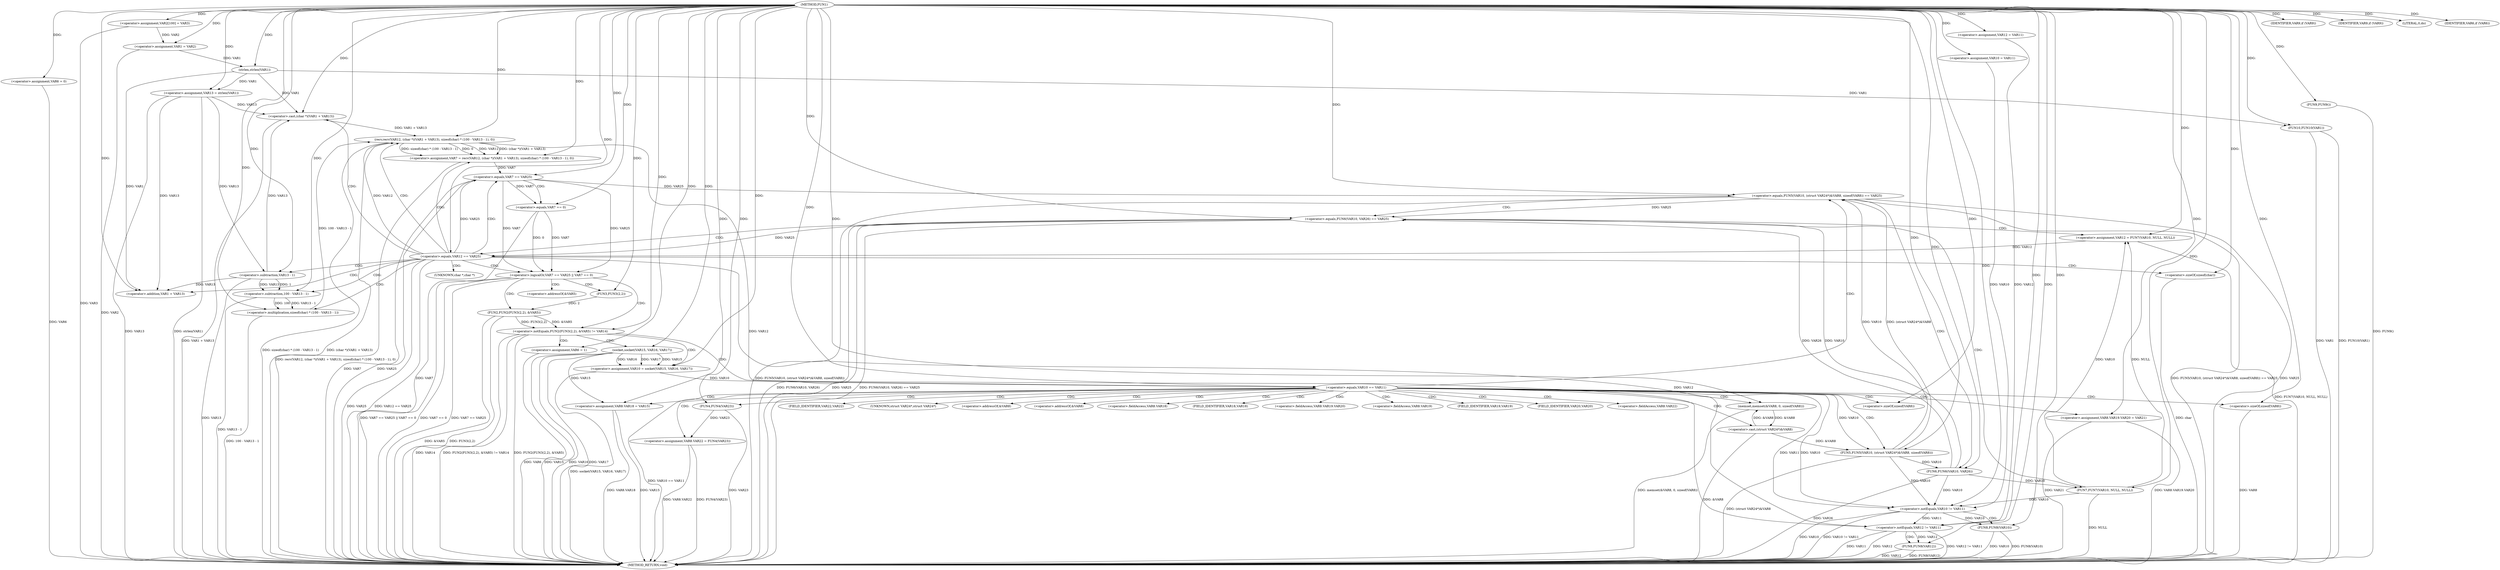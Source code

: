digraph FUN1 {  
"1000100" [label = "(METHOD,FUN1)" ]
"1000272" [label = "(METHOD_RETURN,void)" ]
"1000104" [label = "(<operator>.assignment,VAR2[100] = VAR3)" ]
"1000107" [label = "(<operator>.assignment,VAR1 = VAR2)" ]
"1000113" [label = "(<operator>.assignment,VAR6 = 0)" ]
"1000120" [label = "(<operator>.assignment,VAR10 = VAR11)" ]
"1000124" [label = "(<operator>.assignment,VAR12 = VAR11)" ]
"1000128" [label = "(<operator>.assignment,VAR13 = strlen(VAR1))" ]
"1000130" [label = "(strlen,strlen(VAR1))" ]
"1000135" [label = "(<operator>.notEquals,FUN2(FUN3(2,2), &VAR5) != VAR14)" ]
"1000136" [label = "(FUN2,FUN2(FUN3(2,2), &VAR5))" ]
"1000137" [label = "(FUN3,FUN3(2,2))" ]
"1000145" [label = "(<operator>.assignment,VAR6 = 1)" ]
"1000148" [label = "(<operator>.assignment,VAR10 = socket(VAR15, VAR16, VAR17))" ]
"1000150" [label = "(socket,socket(VAR15, VAR16, VAR17))" ]
"1000155" [label = "(<operator>.equals,VAR10 == VAR11)" ]
"1000160" [label = "(memset,memset(&VAR8, 0, sizeof(VAR8)))" ]
"1000164" [label = "(<operator>.sizeOf,sizeof(VAR8))" ]
"1000166" [label = "(<operator>.assignment,VAR8.VAR18 = VAR15)" ]
"1000171" [label = "(<operator>.assignment,VAR8.VAR19.VAR20 = VAR21)" ]
"1000178" [label = "(<operator>.assignment,VAR8.VAR22 = FUN4(VAR23))" ]
"1000182" [label = "(FUN4,FUN4(VAR23))" ]
"1000185" [label = "(<operator>.equals,FUN5(VAR10, (struct VAR24*)&VAR8, sizeof(VAR8)) == VAR25)" ]
"1000186" [label = "(FUN5,FUN5(VAR10, (struct VAR24*)&VAR8, sizeof(VAR8)))" ]
"1000188" [label = "(<operator>.cast,(struct VAR24*)&VAR8)" ]
"1000192" [label = "(<operator>.sizeOf,sizeof(VAR8))" ]
"1000198" [label = "(<operator>.equals,FUN6(VAR10, VAR26) == VAR25)" ]
"1000199" [label = "(FUN6,FUN6(VAR10, VAR26))" ]
"1000205" [label = "(<operator>.assignment,VAR12 = FUN7(VAR10, NULL, NULL))" ]
"1000207" [label = "(FUN7,FUN7(VAR10, NULL, NULL))" ]
"1000212" [label = "(<operator>.equals,VAR12 == VAR25)" ]
"1000217" [label = "(<operator>.assignment,VAR7 = recv(VAR12, (char *)(VAR1 + VAR13), sizeof(char) * (100 - VAR13 - 1), 0))" ]
"1000219" [label = "(recv,recv(VAR12, (char *)(VAR1 + VAR13), sizeof(char) * (100 - VAR13 - 1), 0))" ]
"1000221" [label = "(<operator>.cast,(char *)(VAR1 + VAR13))" ]
"1000223" [label = "(<operator>.addition,VAR1 + VAR13)" ]
"1000226" [label = "(<operator>.multiplication,sizeof(char) * (100 - VAR13 - 1))" ]
"1000227" [label = "(<operator>.sizeOf,sizeof(char))" ]
"1000229" [label = "(<operator>.subtraction,100 - VAR13 - 1)" ]
"1000231" [label = "(<operator>.subtraction,VAR13 - 1)" ]
"1000236" [label = "(<operator>.logicalOr,VAR7 == VAR25 || VAR7 == 0)" ]
"1000237" [label = "(<operator>.equals,VAR7 == VAR25)" ]
"1000240" [label = "(<operator>.equals,VAR7 == 0)" ]
"1000246" [label = "(IDENTIFIER,VAR9,if (VAR9))" ]
"1000249" [label = "(IDENTIFIER,VAR9,if (VAR9))" ]
"1000251" [label = "(LITERAL,0,do)" ]
"1000253" [label = "(<operator>.notEquals,VAR10 != VAR11)" ]
"1000257" [label = "(FUN8,FUN8(VAR10))" ]
"1000260" [label = "(<operator>.notEquals,VAR12 != VAR11)" ]
"1000264" [label = "(FUN8,FUN8(VAR12))" ]
"1000267" [label = "(IDENTIFIER,VAR6,if (VAR6))" ]
"1000269" [label = "(FUN9,FUN9())" ]
"1000270" [label = "(FUN10,FUN10(VAR1))" ]
"1000140" [label = "(<operator>.addressOf,&VAR5)" ]
"1000161" [label = "(<operator>.addressOf,&VAR8)" ]
"1000167" [label = "(<operator>.fieldAccess,VAR8.VAR18)" ]
"1000169" [label = "(FIELD_IDENTIFIER,VAR18,VAR18)" ]
"1000172" [label = "(<operator>.fieldAccess,VAR8.VAR19.VAR20)" ]
"1000173" [label = "(<operator>.fieldAccess,VAR8.VAR19)" ]
"1000175" [label = "(FIELD_IDENTIFIER,VAR19,VAR19)" ]
"1000176" [label = "(FIELD_IDENTIFIER,VAR20,VAR20)" ]
"1000179" [label = "(<operator>.fieldAccess,VAR8.VAR22)" ]
"1000181" [label = "(FIELD_IDENTIFIER,VAR22,VAR22)" ]
"1000189" [label = "(UNKNOWN,struct VAR24*,struct VAR24*)" ]
"1000190" [label = "(<operator>.addressOf,&VAR8)" ]
"1000222" [label = "(UNKNOWN,char *,char *)" ]
  "1000185" -> "1000272"  [ label = "DDG: FUN5(VAR10, (struct VAR24*)&VAR8, sizeof(VAR8)) == VAR25"] 
  "1000264" -> "1000272"  [ label = "DDG: FUN8(VAR12)"] 
  "1000229" -> "1000272"  [ label = "DDG: VAR13 - 1"] 
  "1000178" -> "1000272"  [ label = "DDG: FUN4(VAR23)"] 
  "1000186" -> "1000272"  [ label = "DDG: (struct VAR24*)&VAR8"] 
  "1000128" -> "1000272"  [ label = "DDG: strlen(VAR1)"] 
  "1000260" -> "1000272"  [ label = "DDG: VAR12 != VAR11"] 
  "1000185" -> "1000272"  [ label = "DDG: FUN5(VAR10, (struct VAR24*)&VAR8, sizeof(VAR8))"] 
  "1000171" -> "1000272"  [ label = "DDG: VAR8.VAR19.VAR20"] 
  "1000135" -> "1000272"  [ label = "DDG: VAR14"] 
  "1000219" -> "1000272"  [ label = "DDG: (char *)(VAR1 + VAR13)"] 
  "1000185" -> "1000272"  [ label = "DDG: VAR25"] 
  "1000199" -> "1000272"  [ label = "DDG: VAR26"] 
  "1000221" -> "1000272"  [ label = "DDG: VAR1 + VAR13"] 
  "1000236" -> "1000272"  [ label = "DDG: VAR7 == VAR25"] 
  "1000207" -> "1000272"  [ label = "DDG: NULL"] 
  "1000236" -> "1000272"  [ label = "DDG: VAR7 == VAR25 || VAR7 == 0"] 
  "1000150" -> "1000272"  [ label = "DDG: VAR15"] 
  "1000237" -> "1000272"  [ label = "DDG: VAR25"] 
  "1000253" -> "1000272"  [ label = "DDG: VAR10 != VAR11"] 
  "1000188" -> "1000272"  [ label = "DDG: &VAR8"] 
  "1000178" -> "1000272"  [ label = "DDG: VAR8.VAR22"] 
  "1000219" -> "1000272"  [ label = "DDG: sizeof(char) * (100 - VAR13 - 1)"] 
  "1000217" -> "1000272"  [ label = "DDG: recv(VAR12, (char *)(VAR1 + VAR13), sizeof(char) * (100 - VAR13 - 1), 0)"] 
  "1000236" -> "1000272"  [ label = "DDG: VAR7 == 0"] 
  "1000160" -> "1000272"  [ label = "DDG: memset(&VAR8, 0, sizeof(VAR8))"] 
  "1000227" -> "1000272"  [ label = "DDG: char"] 
  "1000212" -> "1000272"  [ label = "DDG: VAR25"] 
  "1000253" -> "1000272"  [ label = "DDG: VAR10"] 
  "1000237" -> "1000272"  [ label = "DDG: VAR7"] 
  "1000113" -> "1000272"  [ label = "DDG: VAR6"] 
  "1000136" -> "1000272"  [ label = "DDG: &VAR5"] 
  "1000150" -> "1000272"  [ label = "DDG: VAR16"] 
  "1000264" -> "1000272"  [ label = "DDG: VAR12"] 
  "1000269" -> "1000272"  [ label = "DDG: FUN9()"] 
  "1000226" -> "1000272"  [ label = "DDG: 100 - VAR13 - 1"] 
  "1000128" -> "1000272"  [ label = "DDG: VAR13"] 
  "1000155" -> "1000272"  [ label = "DDG: VAR10 == VAR11"] 
  "1000166" -> "1000272"  [ label = "DDG: VAR8.VAR18"] 
  "1000257" -> "1000272"  [ label = "DDG: VAR10"] 
  "1000205" -> "1000272"  [ label = "DDG: FUN7(VAR10, NULL, NULL)"] 
  "1000150" -> "1000272"  [ label = "DDG: VAR17"] 
  "1000212" -> "1000272"  [ label = "DDG: VAR12 == VAR25"] 
  "1000260" -> "1000272"  [ label = "DDG: VAR11"] 
  "1000198" -> "1000272"  [ label = "DDG: FUN6(VAR10, VAR26)"] 
  "1000231" -> "1000272"  [ label = "DDG: VAR13"] 
  "1000135" -> "1000272"  [ label = "DDG: FUN2(FUN3(2,2), &VAR5) != VAR14"] 
  "1000192" -> "1000272"  [ label = "DDG: VAR8"] 
  "1000135" -> "1000272"  [ label = "DDG: FUN2(FUN3(2,2), &VAR5)"] 
  "1000171" -> "1000272"  [ label = "DDG: VAR21"] 
  "1000166" -> "1000272"  [ label = "DDG: VAR15"] 
  "1000270" -> "1000272"  [ label = "DDG: FUN10(VAR1)"] 
  "1000148" -> "1000272"  [ label = "DDG: socket(VAR15, VAR16, VAR17)"] 
  "1000257" -> "1000272"  [ label = "DDG: FUN8(VAR10)"] 
  "1000260" -> "1000272"  [ label = "DDG: VAR12"] 
  "1000145" -> "1000272"  [ label = "DDG: VAR6"] 
  "1000240" -> "1000272"  [ label = "DDG: VAR7"] 
  "1000270" -> "1000272"  [ label = "DDG: VAR1"] 
  "1000182" -> "1000272"  [ label = "DDG: VAR23"] 
  "1000136" -> "1000272"  [ label = "DDG: FUN3(2,2)"] 
  "1000104" -> "1000272"  [ label = "DDG: VAR3"] 
  "1000107" -> "1000272"  [ label = "DDG: VAR2"] 
  "1000198" -> "1000272"  [ label = "DDG: VAR25"] 
  "1000198" -> "1000272"  [ label = "DDG: FUN6(VAR10, VAR26) == VAR25"] 
  "1000100" -> "1000104"  [ label = "DDG: "] 
  "1000104" -> "1000107"  [ label = "DDG: VAR2"] 
  "1000100" -> "1000107"  [ label = "DDG: "] 
  "1000100" -> "1000113"  [ label = "DDG: "] 
  "1000100" -> "1000120"  [ label = "DDG: "] 
  "1000100" -> "1000124"  [ label = "DDG: "] 
  "1000130" -> "1000128"  [ label = "DDG: VAR1"] 
  "1000100" -> "1000128"  [ label = "DDG: "] 
  "1000107" -> "1000130"  [ label = "DDG: VAR1"] 
  "1000100" -> "1000130"  [ label = "DDG: "] 
  "1000136" -> "1000135"  [ label = "DDG: FUN3(2,2)"] 
  "1000136" -> "1000135"  [ label = "DDG: &VAR5"] 
  "1000137" -> "1000136"  [ label = "DDG: 2"] 
  "1000100" -> "1000137"  [ label = "DDG: "] 
  "1000100" -> "1000135"  [ label = "DDG: "] 
  "1000100" -> "1000145"  [ label = "DDG: "] 
  "1000150" -> "1000148"  [ label = "DDG: VAR15"] 
  "1000150" -> "1000148"  [ label = "DDG: VAR16"] 
  "1000150" -> "1000148"  [ label = "DDG: VAR17"] 
  "1000100" -> "1000148"  [ label = "DDG: "] 
  "1000100" -> "1000150"  [ label = "DDG: "] 
  "1000148" -> "1000155"  [ label = "DDG: VAR10"] 
  "1000100" -> "1000155"  [ label = "DDG: "] 
  "1000188" -> "1000160"  [ label = "DDG: &VAR8"] 
  "1000100" -> "1000160"  [ label = "DDG: "] 
  "1000100" -> "1000164"  [ label = "DDG: "] 
  "1000150" -> "1000166"  [ label = "DDG: VAR15"] 
  "1000100" -> "1000166"  [ label = "DDG: "] 
  "1000100" -> "1000171"  [ label = "DDG: "] 
  "1000182" -> "1000178"  [ label = "DDG: VAR23"] 
  "1000100" -> "1000182"  [ label = "DDG: "] 
  "1000186" -> "1000185"  [ label = "DDG: VAR10"] 
  "1000186" -> "1000185"  [ label = "DDG: (struct VAR24*)&VAR8"] 
  "1000155" -> "1000186"  [ label = "DDG: VAR10"] 
  "1000100" -> "1000186"  [ label = "DDG: "] 
  "1000188" -> "1000186"  [ label = "DDG: &VAR8"] 
  "1000160" -> "1000188"  [ label = "DDG: &VAR8"] 
  "1000100" -> "1000192"  [ label = "DDG: "] 
  "1000237" -> "1000185"  [ label = "DDG: VAR25"] 
  "1000100" -> "1000185"  [ label = "DDG: "] 
  "1000199" -> "1000198"  [ label = "DDG: VAR10"] 
  "1000199" -> "1000198"  [ label = "DDG: VAR26"] 
  "1000186" -> "1000199"  [ label = "DDG: VAR10"] 
  "1000100" -> "1000199"  [ label = "DDG: "] 
  "1000185" -> "1000198"  [ label = "DDG: VAR25"] 
  "1000100" -> "1000198"  [ label = "DDG: "] 
  "1000207" -> "1000205"  [ label = "DDG: VAR10"] 
  "1000207" -> "1000205"  [ label = "DDG: NULL"] 
  "1000100" -> "1000205"  [ label = "DDG: "] 
  "1000199" -> "1000207"  [ label = "DDG: VAR10"] 
  "1000100" -> "1000207"  [ label = "DDG: "] 
  "1000205" -> "1000212"  [ label = "DDG: VAR12"] 
  "1000100" -> "1000212"  [ label = "DDG: "] 
  "1000198" -> "1000212"  [ label = "DDG: VAR25"] 
  "1000219" -> "1000217"  [ label = "DDG: VAR12"] 
  "1000219" -> "1000217"  [ label = "DDG: (char *)(VAR1 + VAR13)"] 
  "1000219" -> "1000217"  [ label = "DDG: sizeof(char) * (100 - VAR13 - 1)"] 
  "1000219" -> "1000217"  [ label = "DDG: 0"] 
  "1000100" -> "1000217"  [ label = "DDG: "] 
  "1000212" -> "1000219"  [ label = "DDG: VAR12"] 
  "1000100" -> "1000219"  [ label = "DDG: "] 
  "1000221" -> "1000219"  [ label = "DDG: VAR1 + VAR13"] 
  "1000130" -> "1000221"  [ label = "DDG: VAR1"] 
  "1000100" -> "1000221"  [ label = "DDG: "] 
  "1000128" -> "1000221"  [ label = "DDG: VAR13"] 
  "1000231" -> "1000221"  [ label = "DDG: VAR13"] 
  "1000130" -> "1000223"  [ label = "DDG: VAR1"] 
  "1000100" -> "1000223"  [ label = "DDG: "] 
  "1000128" -> "1000223"  [ label = "DDG: VAR13"] 
  "1000231" -> "1000223"  [ label = "DDG: VAR13"] 
  "1000226" -> "1000219"  [ label = "DDG: 100 - VAR13 - 1"] 
  "1000100" -> "1000226"  [ label = "DDG: "] 
  "1000100" -> "1000227"  [ label = "DDG: "] 
  "1000229" -> "1000226"  [ label = "DDG: 100"] 
  "1000229" -> "1000226"  [ label = "DDG: VAR13 - 1"] 
  "1000100" -> "1000229"  [ label = "DDG: "] 
  "1000231" -> "1000229"  [ label = "DDG: VAR13"] 
  "1000231" -> "1000229"  [ label = "DDG: 1"] 
  "1000100" -> "1000231"  [ label = "DDG: "] 
  "1000128" -> "1000231"  [ label = "DDG: VAR13"] 
  "1000237" -> "1000236"  [ label = "DDG: VAR7"] 
  "1000237" -> "1000236"  [ label = "DDG: VAR25"] 
  "1000217" -> "1000237"  [ label = "DDG: VAR7"] 
  "1000100" -> "1000237"  [ label = "DDG: "] 
  "1000212" -> "1000237"  [ label = "DDG: VAR25"] 
  "1000240" -> "1000236"  [ label = "DDG: VAR7"] 
  "1000240" -> "1000236"  [ label = "DDG: 0"] 
  "1000237" -> "1000240"  [ label = "DDG: VAR7"] 
  "1000100" -> "1000240"  [ label = "DDG: "] 
  "1000100" -> "1000246"  [ label = "DDG: "] 
  "1000100" -> "1000249"  [ label = "DDG: "] 
  "1000100" -> "1000251"  [ label = "DDG: "] 
  "1000186" -> "1000253"  [ label = "DDG: VAR10"] 
  "1000199" -> "1000253"  [ label = "DDG: VAR10"] 
  "1000120" -> "1000253"  [ label = "DDG: VAR10"] 
  "1000207" -> "1000253"  [ label = "DDG: VAR10"] 
  "1000155" -> "1000253"  [ label = "DDG: VAR10"] 
  "1000100" -> "1000253"  [ label = "DDG: "] 
  "1000155" -> "1000253"  [ label = "DDG: VAR11"] 
  "1000253" -> "1000257"  [ label = "DDG: VAR10"] 
  "1000100" -> "1000257"  [ label = "DDG: "] 
  "1000124" -> "1000260"  [ label = "DDG: VAR12"] 
  "1000212" -> "1000260"  [ label = "DDG: VAR12"] 
  "1000219" -> "1000260"  [ label = "DDG: VAR12"] 
  "1000100" -> "1000260"  [ label = "DDG: "] 
  "1000253" -> "1000260"  [ label = "DDG: VAR11"] 
  "1000260" -> "1000264"  [ label = "DDG: VAR12"] 
  "1000100" -> "1000264"  [ label = "DDG: "] 
  "1000100" -> "1000267"  [ label = "DDG: "] 
  "1000100" -> "1000269"  [ label = "DDG: "] 
  "1000130" -> "1000270"  [ label = "DDG: VAR1"] 
  "1000100" -> "1000270"  [ label = "DDG: "] 
  "1000135" -> "1000150"  [ label = "CDG: "] 
  "1000135" -> "1000148"  [ label = "CDG: "] 
  "1000135" -> "1000145"  [ label = "CDG: "] 
  "1000135" -> "1000155"  [ label = "CDG: "] 
  "1000155" -> "1000164"  [ label = "CDG: "] 
  "1000155" -> "1000161"  [ label = "CDG: "] 
  "1000155" -> "1000182"  [ label = "CDG: "] 
  "1000155" -> "1000166"  [ label = "CDG: "] 
  "1000155" -> "1000188"  [ label = "CDG: "] 
  "1000155" -> "1000190"  [ label = "CDG: "] 
  "1000155" -> "1000167"  [ label = "CDG: "] 
  "1000155" -> "1000175"  [ label = "CDG: "] 
  "1000155" -> "1000160"  [ label = "CDG: "] 
  "1000155" -> "1000179"  [ label = "CDG: "] 
  "1000155" -> "1000192"  [ label = "CDG: "] 
  "1000155" -> "1000176"  [ label = "CDG: "] 
  "1000155" -> "1000185"  [ label = "CDG: "] 
  "1000155" -> "1000186"  [ label = "CDG: "] 
  "1000155" -> "1000172"  [ label = "CDG: "] 
  "1000155" -> "1000189"  [ label = "CDG: "] 
  "1000155" -> "1000169"  [ label = "CDG: "] 
  "1000155" -> "1000178"  [ label = "CDG: "] 
  "1000155" -> "1000173"  [ label = "CDG: "] 
  "1000155" -> "1000171"  [ label = "CDG: "] 
  "1000155" -> "1000181"  [ label = "CDG: "] 
  "1000185" -> "1000199"  [ label = "CDG: "] 
  "1000185" -> "1000198"  [ label = "CDG: "] 
  "1000198" -> "1000212"  [ label = "CDG: "] 
  "1000198" -> "1000207"  [ label = "CDG: "] 
  "1000198" -> "1000205"  [ label = "CDG: "] 
  "1000212" -> "1000221"  [ label = "CDG: "] 
  "1000212" -> "1000227"  [ label = "CDG: "] 
  "1000212" -> "1000219"  [ label = "CDG: "] 
  "1000212" -> "1000236"  [ label = "CDG: "] 
  "1000212" -> "1000222"  [ label = "CDG: "] 
  "1000212" -> "1000217"  [ label = "CDG: "] 
  "1000212" -> "1000226"  [ label = "CDG: "] 
  "1000212" -> "1000229"  [ label = "CDG: "] 
  "1000212" -> "1000237"  [ label = "CDG: "] 
  "1000212" -> "1000231"  [ label = "CDG: "] 
  "1000212" -> "1000223"  [ label = "CDG: "] 
  "1000236" -> "1000135"  [ label = "CDG: "] 
  "1000236" -> "1000136"  [ label = "CDG: "] 
  "1000236" -> "1000137"  [ label = "CDG: "] 
  "1000236" -> "1000140"  [ label = "CDG: "] 
  "1000237" -> "1000240"  [ label = "CDG: "] 
  "1000253" -> "1000257"  [ label = "CDG: "] 
  "1000260" -> "1000264"  [ label = "CDG: "] 
}
